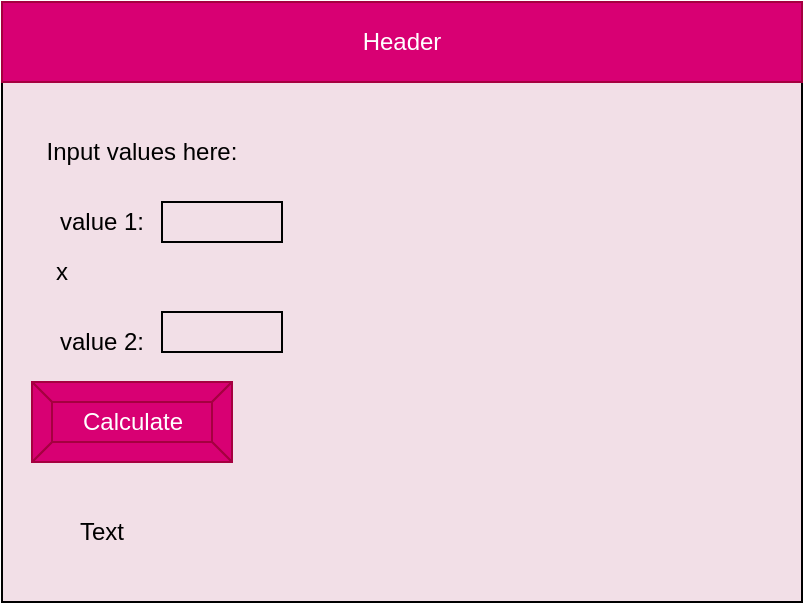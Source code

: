 <mxfile>
    <diagram id="pIaEtrtLPv3HG8r1JEND" name="Page-1">
        <mxGraphModel dx="594" dy="561" grid="1" gridSize="10" guides="1" tooltips="1" connect="1" arrows="1" fold="1" page="1" pageScale="1" pageWidth="850" pageHeight="1100" math="0" shadow="0">
            <root>
                <mxCell id="0"/>
                <mxCell id="1" parent="0"/>
                <mxCell id="2" value="" style="rounded=0;whiteSpace=wrap;html=1;fillColor=#F2DFE7;" parent="1" vertex="1">
                    <mxGeometry x="80" y="80" width="400" height="300" as="geometry"/>
                </mxCell>
                <mxCell id="3" value="Header" style="rounded=0;whiteSpace=wrap;html=1;fillColor=#d80073;fontColor=#ffffff;strokeColor=#A50040;" parent="1" vertex="1">
                    <mxGeometry x="80" y="80" width="400" height="40" as="geometry"/>
                </mxCell>
                <mxCell id="6" value="Calculate" style="labelPosition=center;verticalLabelPosition=middle;align=center;html=1;shape=mxgraph.basic.button;dx=10;fillColor=#d80073;fontColor=#ffffff;strokeColor=#A50040;" parent="1" vertex="1">
                    <mxGeometry x="95" y="270" width="100" height="40" as="geometry"/>
                </mxCell>
                <mxCell id="7" value="&lt;font color=&quot;#000000&quot;&gt;Input values here:&lt;/font&gt;" style="text;html=1;strokeColor=none;fillColor=none;align=center;verticalAlign=middle;whiteSpace=wrap;rounded=0;" vertex="1" parent="1">
                    <mxGeometry x="95" y="140" width="110" height="30" as="geometry"/>
                </mxCell>
                <mxCell id="8" value="x" style="text;html=1;strokeColor=none;fillColor=none;align=center;verticalAlign=middle;whiteSpace=wrap;rounded=0;fontColor=#000000;" vertex="1" parent="1">
                    <mxGeometry x="80" y="200" width="60" height="30" as="geometry"/>
                </mxCell>
                <mxCell id="9" value="" style="rounded=0;whiteSpace=wrap;html=1;fontColor=#000000;fillColor=#F2DFE7;strokeColor=#000000;" vertex="1" parent="1">
                    <mxGeometry x="160" y="180" width="60" height="20" as="geometry"/>
                </mxCell>
                <mxCell id="10" value="" style="rounded=0;whiteSpace=wrap;html=1;fontColor=#000000;fillColor=#F2DFE7;strokeColor=#000000;" vertex="1" parent="1">
                    <mxGeometry x="160" y="235" width="60" height="20" as="geometry"/>
                </mxCell>
                <mxCell id="12" value="value 1:" style="text;html=1;strokeColor=none;fillColor=none;align=center;verticalAlign=middle;whiteSpace=wrap;rounded=0;fontColor=#000000;" vertex="1" parent="1">
                    <mxGeometry x="100" y="175" width="60" height="30" as="geometry"/>
                </mxCell>
                <mxCell id="13" value="value 2:" style="text;html=1;strokeColor=none;fillColor=none;align=center;verticalAlign=middle;whiteSpace=wrap;rounded=0;fontColor=#000000;" vertex="1" parent="1">
                    <mxGeometry x="100" y="235" width="60" height="30" as="geometry"/>
                </mxCell>
                <mxCell id="18" value="Text" style="text;html=1;strokeColor=none;fillColor=none;align=center;verticalAlign=middle;whiteSpace=wrap;rounded=0;fontColor=#000000;" vertex="1" parent="1">
                    <mxGeometry x="100" y="330" width="60" height="30" as="geometry"/>
                </mxCell>
            </root>
        </mxGraphModel>
    </diagram>
</mxfile>